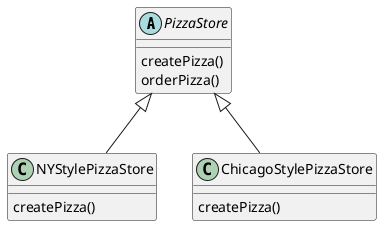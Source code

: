 @startuml

abstract class PizzaStore {
createPizza()
orderPizza()
}

PizzaStore <|-- NYStylePizzaStore
PizzaStore <|-- ChicagoStylePizzaStore

class NYStylePizzaStore {
createPizza()
}
class ChicagoStylePizzaStore {
createPizza()
}
@enduml
